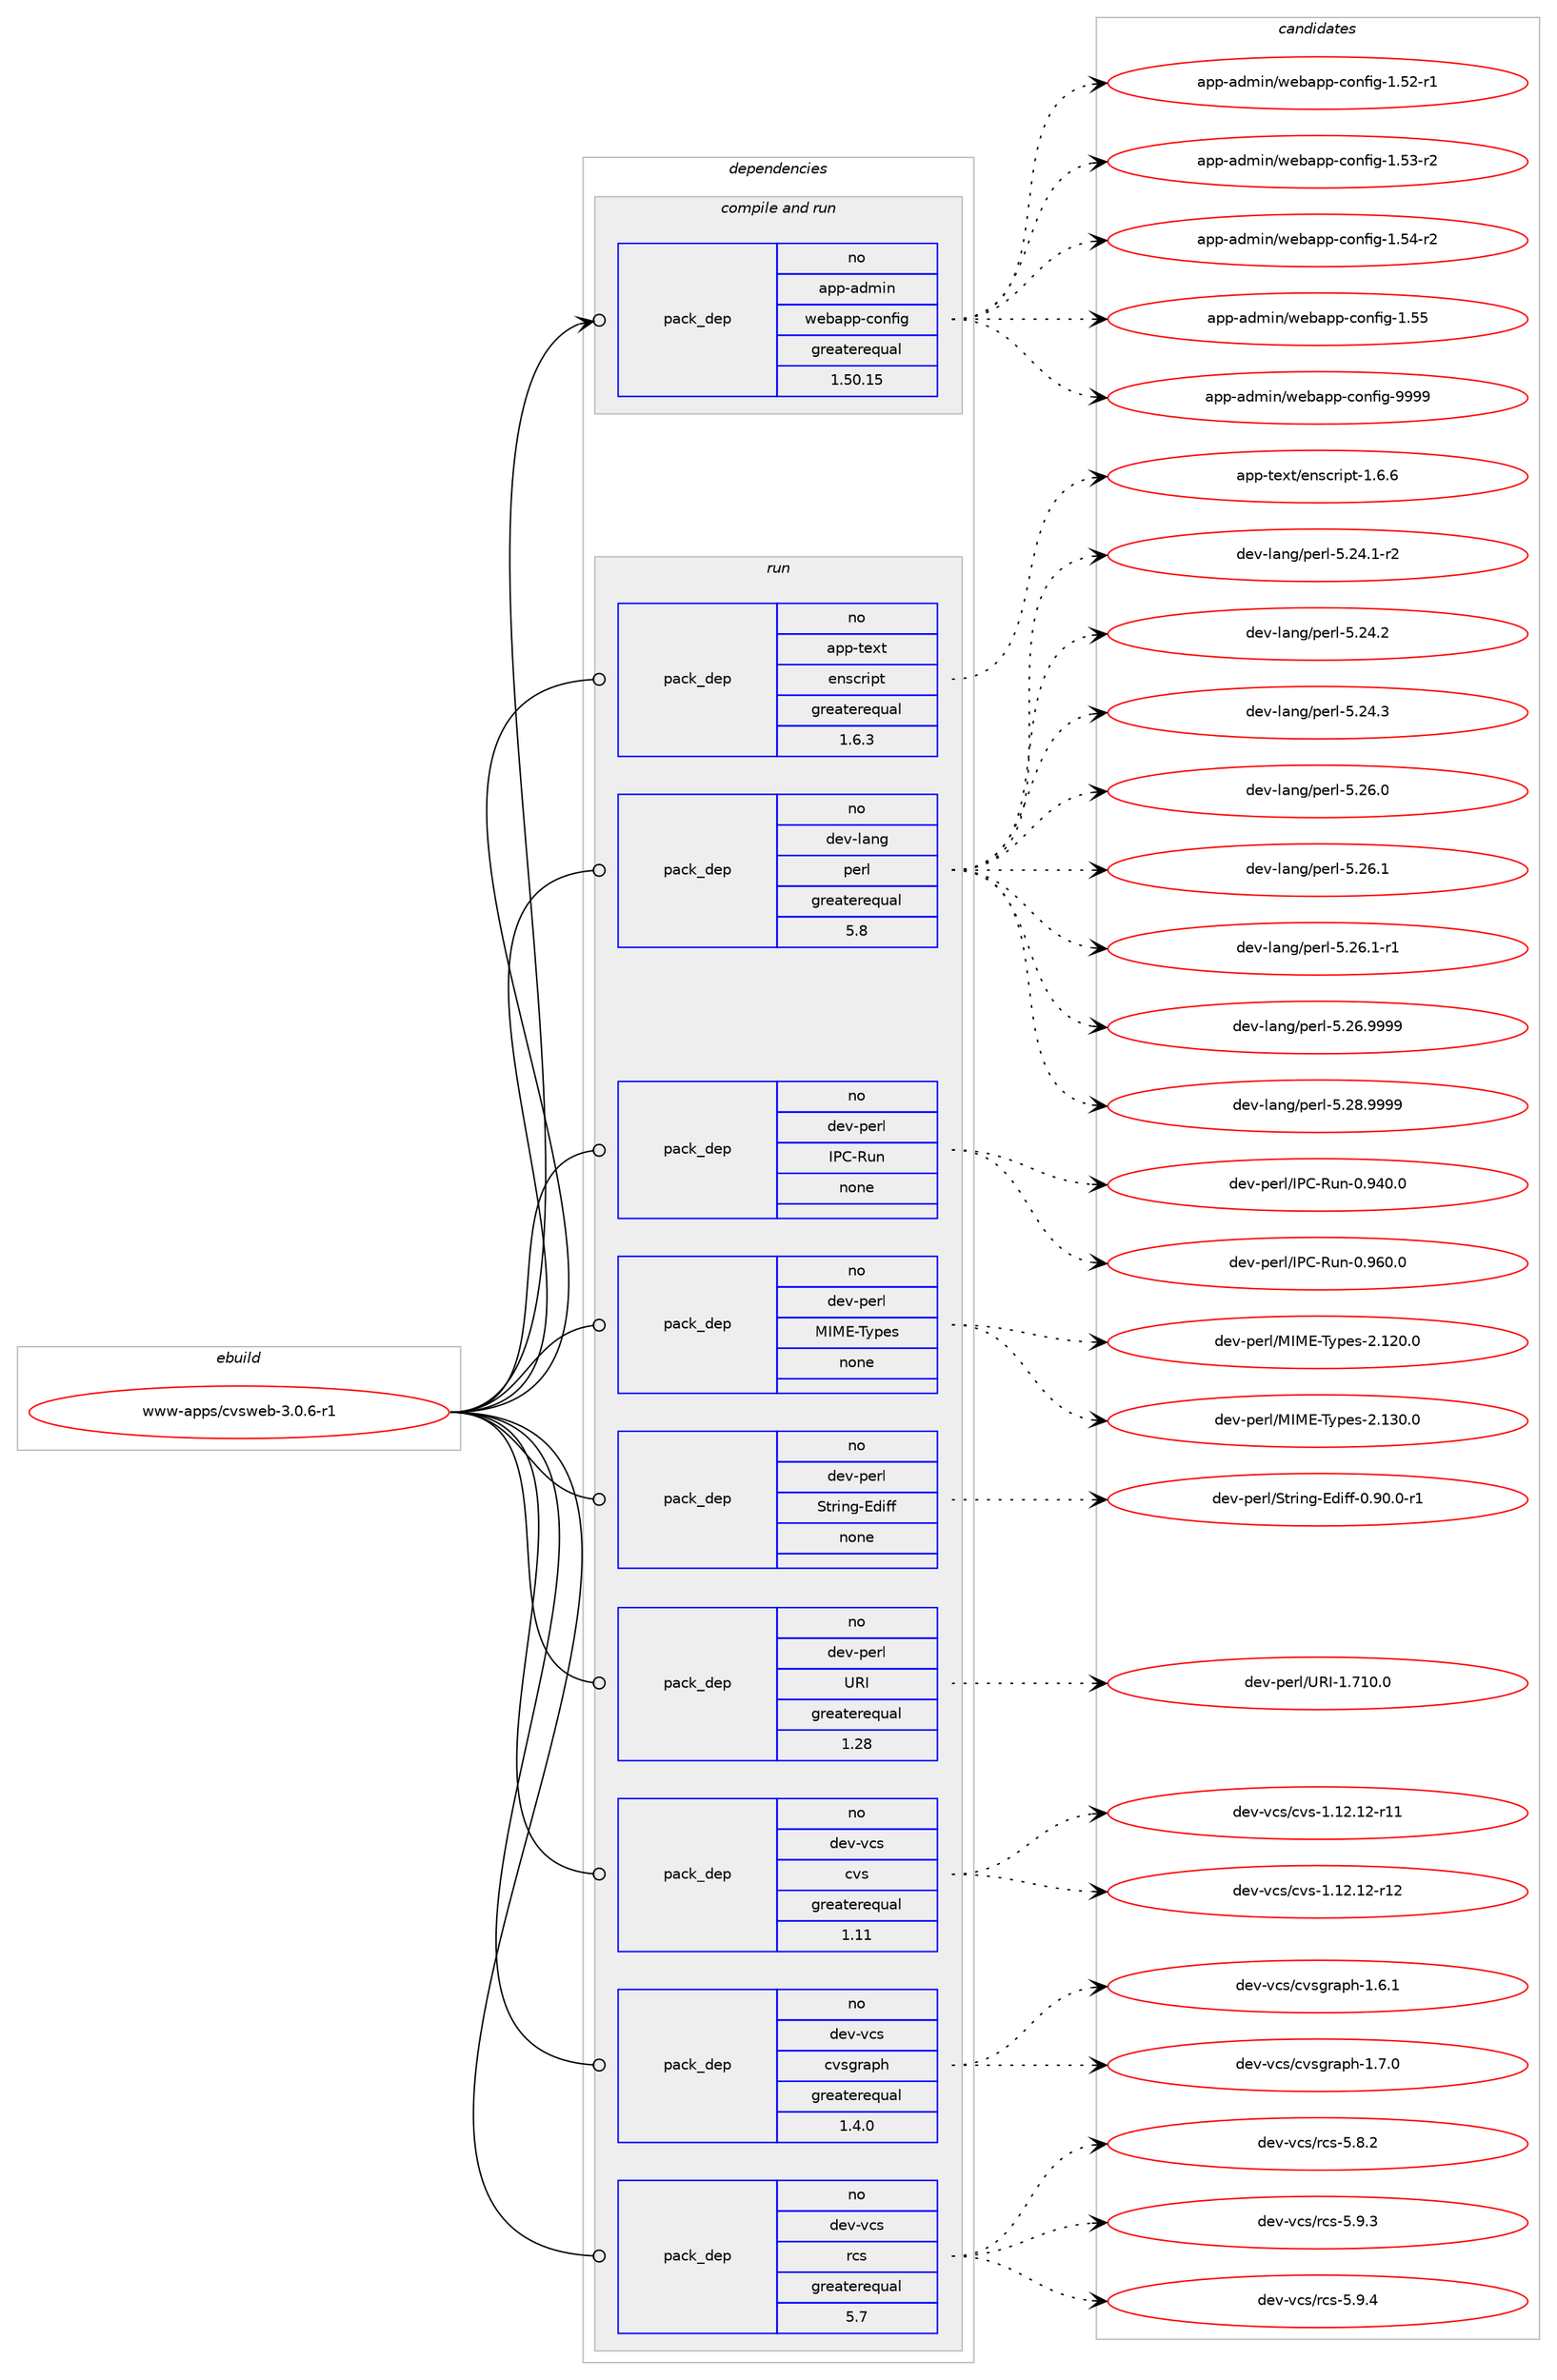 digraph prolog {

# *************
# Graph options
# *************

newrank=true;
concentrate=true;
compound=true;
graph [rankdir=LR,fontname=Helvetica,fontsize=10,ranksep=1.5];#, ranksep=2.5, nodesep=0.2];
edge  [arrowhead=vee];
node  [fontname=Helvetica,fontsize=10];

# **********
# The ebuild
# **********

subgraph cluster_leftcol {
color=gray;
rank=same;
label=<<i>ebuild</i>>;
id [label="www-apps/cvsweb-3.0.6-r1", color=red, width=4, href="../www-apps/cvsweb-3.0.6-r1.svg"];
}

# ****************
# The dependencies
# ****************

subgraph cluster_midcol {
color=gray;
label=<<i>dependencies</i>>;
subgraph cluster_compile {
fillcolor="#eeeeee";
style=filled;
label=<<i>compile</i>>;
}
subgraph cluster_compileandrun {
fillcolor="#eeeeee";
style=filled;
label=<<i>compile and run</i>>;
subgraph pack371765 {
dependency500137 [label=<<TABLE BORDER="0" CELLBORDER="1" CELLSPACING="0" CELLPADDING="4" WIDTH="220"><TR><TD ROWSPAN="6" CELLPADDING="30">pack_dep</TD></TR><TR><TD WIDTH="110">no</TD></TR><TR><TD>app-admin</TD></TR><TR><TD>webapp-config</TD></TR><TR><TD>greaterequal</TD></TR><TR><TD>1.50.15</TD></TR></TABLE>>, shape=none, color=blue];
}
id:e -> dependency500137:w [weight=20,style="solid",arrowhead="odotvee"];
}
subgraph cluster_run {
fillcolor="#eeeeee";
style=filled;
label=<<i>run</i>>;
subgraph pack371766 {
dependency500138 [label=<<TABLE BORDER="0" CELLBORDER="1" CELLSPACING="0" CELLPADDING="4" WIDTH="220"><TR><TD ROWSPAN="6" CELLPADDING="30">pack_dep</TD></TR><TR><TD WIDTH="110">no</TD></TR><TR><TD>app-text</TD></TR><TR><TD>enscript</TD></TR><TR><TD>greaterequal</TD></TR><TR><TD>1.6.3</TD></TR></TABLE>>, shape=none, color=blue];
}
id:e -> dependency500138:w [weight=20,style="solid",arrowhead="odot"];
subgraph pack371767 {
dependency500139 [label=<<TABLE BORDER="0" CELLBORDER="1" CELLSPACING="0" CELLPADDING="4" WIDTH="220"><TR><TD ROWSPAN="6" CELLPADDING="30">pack_dep</TD></TR><TR><TD WIDTH="110">no</TD></TR><TR><TD>dev-lang</TD></TR><TR><TD>perl</TD></TR><TR><TD>greaterequal</TD></TR><TR><TD>5.8</TD></TR></TABLE>>, shape=none, color=blue];
}
id:e -> dependency500139:w [weight=20,style="solid",arrowhead="odot"];
subgraph pack371768 {
dependency500140 [label=<<TABLE BORDER="0" CELLBORDER="1" CELLSPACING="0" CELLPADDING="4" WIDTH="220"><TR><TD ROWSPAN="6" CELLPADDING="30">pack_dep</TD></TR><TR><TD WIDTH="110">no</TD></TR><TR><TD>dev-perl</TD></TR><TR><TD>IPC-Run</TD></TR><TR><TD>none</TD></TR><TR><TD></TD></TR></TABLE>>, shape=none, color=blue];
}
id:e -> dependency500140:w [weight=20,style="solid",arrowhead="odot"];
subgraph pack371769 {
dependency500141 [label=<<TABLE BORDER="0" CELLBORDER="1" CELLSPACING="0" CELLPADDING="4" WIDTH="220"><TR><TD ROWSPAN="6" CELLPADDING="30">pack_dep</TD></TR><TR><TD WIDTH="110">no</TD></TR><TR><TD>dev-perl</TD></TR><TR><TD>MIME-Types</TD></TR><TR><TD>none</TD></TR><TR><TD></TD></TR></TABLE>>, shape=none, color=blue];
}
id:e -> dependency500141:w [weight=20,style="solid",arrowhead="odot"];
subgraph pack371770 {
dependency500142 [label=<<TABLE BORDER="0" CELLBORDER="1" CELLSPACING="0" CELLPADDING="4" WIDTH="220"><TR><TD ROWSPAN="6" CELLPADDING="30">pack_dep</TD></TR><TR><TD WIDTH="110">no</TD></TR><TR><TD>dev-perl</TD></TR><TR><TD>String-Ediff</TD></TR><TR><TD>none</TD></TR><TR><TD></TD></TR></TABLE>>, shape=none, color=blue];
}
id:e -> dependency500142:w [weight=20,style="solid",arrowhead="odot"];
subgraph pack371771 {
dependency500143 [label=<<TABLE BORDER="0" CELLBORDER="1" CELLSPACING="0" CELLPADDING="4" WIDTH="220"><TR><TD ROWSPAN="6" CELLPADDING="30">pack_dep</TD></TR><TR><TD WIDTH="110">no</TD></TR><TR><TD>dev-perl</TD></TR><TR><TD>URI</TD></TR><TR><TD>greaterequal</TD></TR><TR><TD>1.28</TD></TR></TABLE>>, shape=none, color=blue];
}
id:e -> dependency500143:w [weight=20,style="solid",arrowhead="odot"];
subgraph pack371772 {
dependency500144 [label=<<TABLE BORDER="0" CELLBORDER="1" CELLSPACING="0" CELLPADDING="4" WIDTH="220"><TR><TD ROWSPAN="6" CELLPADDING="30">pack_dep</TD></TR><TR><TD WIDTH="110">no</TD></TR><TR><TD>dev-vcs</TD></TR><TR><TD>cvs</TD></TR><TR><TD>greaterequal</TD></TR><TR><TD>1.11</TD></TR></TABLE>>, shape=none, color=blue];
}
id:e -> dependency500144:w [weight=20,style="solid",arrowhead="odot"];
subgraph pack371773 {
dependency500145 [label=<<TABLE BORDER="0" CELLBORDER="1" CELLSPACING="0" CELLPADDING="4" WIDTH="220"><TR><TD ROWSPAN="6" CELLPADDING="30">pack_dep</TD></TR><TR><TD WIDTH="110">no</TD></TR><TR><TD>dev-vcs</TD></TR><TR><TD>cvsgraph</TD></TR><TR><TD>greaterequal</TD></TR><TR><TD>1.4.0</TD></TR></TABLE>>, shape=none, color=blue];
}
id:e -> dependency500145:w [weight=20,style="solid",arrowhead="odot"];
subgraph pack371774 {
dependency500146 [label=<<TABLE BORDER="0" CELLBORDER="1" CELLSPACING="0" CELLPADDING="4" WIDTH="220"><TR><TD ROWSPAN="6" CELLPADDING="30">pack_dep</TD></TR><TR><TD WIDTH="110">no</TD></TR><TR><TD>dev-vcs</TD></TR><TR><TD>rcs</TD></TR><TR><TD>greaterequal</TD></TR><TR><TD>5.7</TD></TR></TABLE>>, shape=none, color=blue];
}
id:e -> dependency500146:w [weight=20,style="solid",arrowhead="odot"];
}
}

# **************
# The candidates
# **************

subgraph cluster_choices {
rank=same;
color=gray;
label=<<i>candidates</i>>;

subgraph choice371765 {
color=black;
nodesep=1;
choice971121124597100109105110471191019897112112459911111010210510345494653504511449 [label="app-admin/webapp-config-1.52-r1", color=red, width=4,href="../app-admin/webapp-config-1.52-r1.svg"];
choice971121124597100109105110471191019897112112459911111010210510345494653514511450 [label="app-admin/webapp-config-1.53-r2", color=red, width=4,href="../app-admin/webapp-config-1.53-r2.svg"];
choice971121124597100109105110471191019897112112459911111010210510345494653524511450 [label="app-admin/webapp-config-1.54-r2", color=red, width=4,href="../app-admin/webapp-config-1.54-r2.svg"];
choice97112112459710010910511047119101989711211245991111101021051034549465353 [label="app-admin/webapp-config-1.55", color=red, width=4,href="../app-admin/webapp-config-1.55.svg"];
choice97112112459710010910511047119101989711211245991111101021051034557575757 [label="app-admin/webapp-config-9999", color=red, width=4,href="../app-admin/webapp-config-9999.svg"];
dependency500137:e -> choice971121124597100109105110471191019897112112459911111010210510345494653504511449:w [style=dotted,weight="100"];
dependency500137:e -> choice971121124597100109105110471191019897112112459911111010210510345494653514511450:w [style=dotted,weight="100"];
dependency500137:e -> choice971121124597100109105110471191019897112112459911111010210510345494653524511450:w [style=dotted,weight="100"];
dependency500137:e -> choice97112112459710010910511047119101989711211245991111101021051034549465353:w [style=dotted,weight="100"];
dependency500137:e -> choice97112112459710010910511047119101989711211245991111101021051034557575757:w [style=dotted,weight="100"];
}
subgraph choice371766 {
color=black;
nodesep=1;
choice97112112451161011201164710111011599114105112116454946544654 [label="app-text/enscript-1.6.6", color=red, width=4,href="../app-text/enscript-1.6.6.svg"];
dependency500138:e -> choice97112112451161011201164710111011599114105112116454946544654:w [style=dotted,weight="100"];
}
subgraph choice371767 {
color=black;
nodesep=1;
choice100101118451089711010347112101114108455346505246494511450 [label="dev-lang/perl-5.24.1-r2", color=red, width=4,href="../dev-lang/perl-5.24.1-r2.svg"];
choice10010111845108971101034711210111410845534650524650 [label="dev-lang/perl-5.24.2", color=red, width=4,href="../dev-lang/perl-5.24.2.svg"];
choice10010111845108971101034711210111410845534650524651 [label="dev-lang/perl-5.24.3", color=red, width=4,href="../dev-lang/perl-5.24.3.svg"];
choice10010111845108971101034711210111410845534650544648 [label="dev-lang/perl-5.26.0", color=red, width=4,href="../dev-lang/perl-5.26.0.svg"];
choice10010111845108971101034711210111410845534650544649 [label="dev-lang/perl-5.26.1", color=red, width=4,href="../dev-lang/perl-5.26.1.svg"];
choice100101118451089711010347112101114108455346505446494511449 [label="dev-lang/perl-5.26.1-r1", color=red, width=4,href="../dev-lang/perl-5.26.1-r1.svg"];
choice10010111845108971101034711210111410845534650544657575757 [label="dev-lang/perl-5.26.9999", color=red, width=4,href="../dev-lang/perl-5.26.9999.svg"];
choice10010111845108971101034711210111410845534650564657575757 [label="dev-lang/perl-5.28.9999", color=red, width=4,href="../dev-lang/perl-5.28.9999.svg"];
dependency500139:e -> choice100101118451089711010347112101114108455346505246494511450:w [style=dotted,weight="100"];
dependency500139:e -> choice10010111845108971101034711210111410845534650524650:w [style=dotted,weight="100"];
dependency500139:e -> choice10010111845108971101034711210111410845534650524651:w [style=dotted,weight="100"];
dependency500139:e -> choice10010111845108971101034711210111410845534650544648:w [style=dotted,weight="100"];
dependency500139:e -> choice10010111845108971101034711210111410845534650544649:w [style=dotted,weight="100"];
dependency500139:e -> choice100101118451089711010347112101114108455346505446494511449:w [style=dotted,weight="100"];
dependency500139:e -> choice10010111845108971101034711210111410845534650544657575757:w [style=dotted,weight="100"];
dependency500139:e -> choice10010111845108971101034711210111410845534650564657575757:w [style=dotted,weight="100"];
}
subgraph choice371768 {
color=black;
nodesep=1;
choice100101118451121011141084773806745821171104548465752484648 [label="dev-perl/IPC-Run-0.940.0", color=red, width=4,href="../dev-perl/IPC-Run-0.940.0.svg"];
choice100101118451121011141084773806745821171104548465754484648 [label="dev-perl/IPC-Run-0.960.0", color=red, width=4,href="../dev-perl/IPC-Run-0.960.0.svg"];
dependency500140:e -> choice100101118451121011141084773806745821171104548465752484648:w [style=dotted,weight="100"];
dependency500140:e -> choice100101118451121011141084773806745821171104548465754484648:w [style=dotted,weight="100"];
}
subgraph choice371769 {
color=black;
nodesep=1;
choice10010111845112101114108477773776945841211121011154550464950484648 [label="dev-perl/MIME-Types-2.120.0", color=red, width=4,href="../dev-perl/MIME-Types-2.120.0.svg"];
choice10010111845112101114108477773776945841211121011154550464951484648 [label="dev-perl/MIME-Types-2.130.0", color=red, width=4,href="../dev-perl/MIME-Types-2.130.0.svg"];
dependency500141:e -> choice10010111845112101114108477773776945841211121011154550464950484648:w [style=dotted,weight="100"];
dependency500141:e -> choice10010111845112101114108477773776945841211121011154550464951484648:w [style=dotted,weight="100"];
}
subgraph choice371770 {
color=black;
nodesep=1;
choice1001011184511210111410847831161141051101034569100105102102454846574846484511449 [label="dev-perl/String-Ediff-0.90.0-r1", color=red, width=4,href="../dev-perl/String-Ediff-0.90.0-r1.svg"];
dependency500142:e -> choice1001011184511210111410847831161141051101034569100105102102454846574846484511449:w [style=dotted,weight="100"];
}
subgraph choice371771 {
color=black;
nodesep=1;
choice10010111845112101114108478582734549465549484648 [label="dev-perl/URI-1.710.0", color=red, width=4,href="../dev-perl/URI-1.710.0.svg"];
dependency500143:e -> choice10010111845112101114108478582734549465549484648:w [style=dotted,weight="100"];
}
subgraph choice371772 {
color=black;
nodesep=1;
choice100101118451189911547991181154549464950464950451144949 [label="dev-vcs/cvs-1.12.12-r11", color=red, width=4,href="../dev-vcs/cvs-1.12.12-r11.svg"];
choice100101118451189911547991181154549464950464950451144950 [label="dev-vcs/cvs-1.12.12-r12", color=red, width=4,href="../dev-vcs/cvs-1.12.12-r12.svg"];
dependency500144:e -> choice100101118451189911547991181154549464950464950451144949:w [style=dotted,weight="100"];
dependency500144:e -> choice100101118451189911547991181154549464950464950451144950:w [style=dotted,weight="100"];
}
subgraph choice371773 {
color=black;
nodesep=1;
choice1001011184511899115479911811510311497112104454946544649 [label="dev-vcs/cvsgraph-1.6.1", color=red, width=4,href="../dev-vcs/cvsgraph-1.6.1.svg"];
choice1001011184511899115479911811510311497112104454946554648 [label="dev-vcs/cvsgraph-1.7.0", color=red, width=4,href="../dev-vcs/cvsgraph-1.7.0.svg"];
dependency500145:e -> choice1001011184511899115479911811510311497112104454946544649:w [style=dotted,weight="100"];
dependency500145:e -> choice1001011184511899115479911811510311497112104454946554648:w [style=dotted,weight="100"];
}
subgraph choice371774 {
color=black;
nodesep=1;
choice10010111845118991154711499115455346564650 [label="dev-vcs/rcs-5.8.2", color=red, width=4,href="../dev-vcs/rcs-5.8.2.svg"];
choice10010111845118991154711499115455346574651 [label="dev-vcs/rcs-5.9.3", color=red, width=4,href="../dev-vcs/rcs-5.9.3.svg"];
choice10010111845118991154711499115455346574652 [label="dev-vcs/rcs-5.9.4", color=red, width=4,href="../dev-vcs/rcs-5.9.4.svg"];
dependency500146:e -> choice10010111845118991154711499115455346564650:w [style=dotted,weight="100"];
dependency500146:e -> choice10010111845118991154711499115455346574651:w [style=dotted,weight="100"];
dependency500146:e -> choice10010111845118991154711499115455346574652:w [style=dotted,weight="100"];
}
}

}
